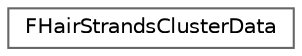 digraph "Graphical Class Hierarchy"
{
 // INTERACTIVE_SVG=YES
 // LATEX_PDF_SIZE
  bgcolor="transparent";
  edge [fontname=Helvetica,fontsize=10,labelfontname=Helvetica,labelfontsize=10];
  node [fontname=Helvetica,fontsize=10,shape=box,height=0.2,width=0.4];
  rankdir="LR";
  Node0 [id="Node000000",label="FHairStrandsClusterData",height=0.2,width=0.4,color="grey40", fillcolor="white", style="filled",URL="$dd/d95/structFHairStrandsClusterData.html",tooltip=" "];
}
